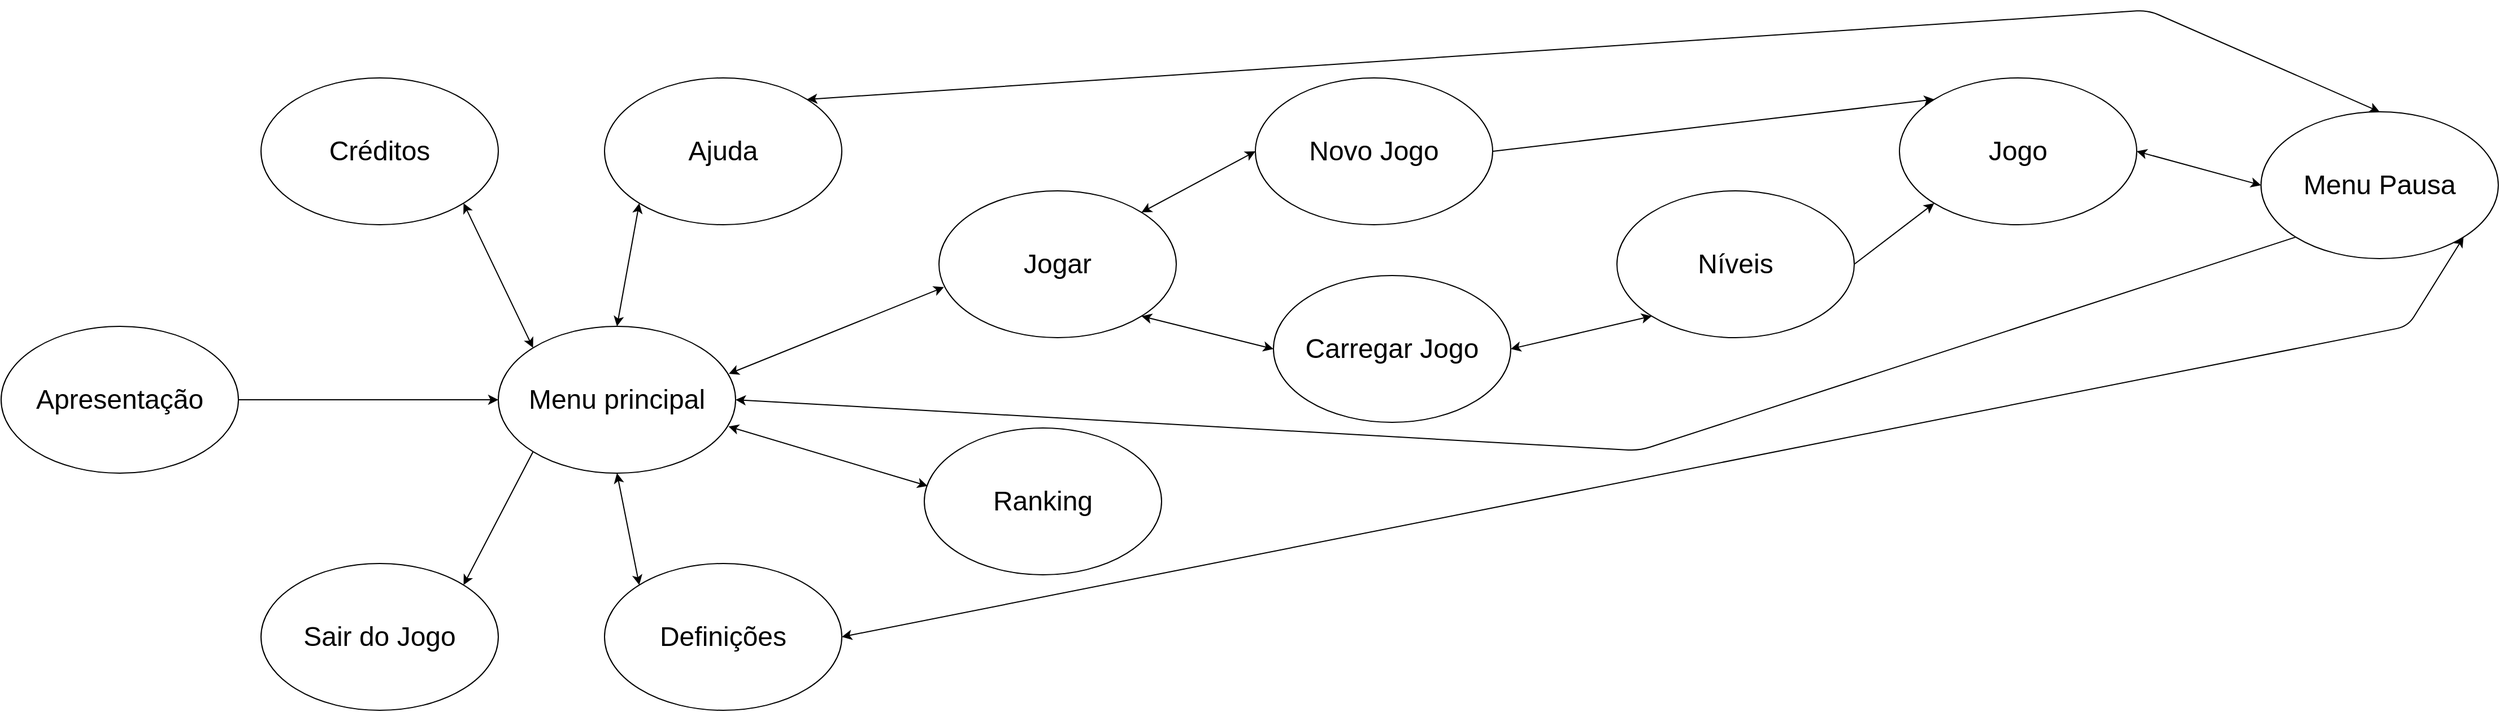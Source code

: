 <mxfile version="12.9.3"><diagram id="70A2nxQmKk8PR2F4nP8A" name="Page-1"><mxGraphModel dx="2520" dy="1058" grid="1" gridSize="10" guides="1" tooltips="1" connect="1" arrows="1" fold="1" page="1" pageScale="1" pageWidth="827" pageHeight="1169" math="0" shadow="0"><root><mxCell id="0"/><mxCell id="1" parent="0"/><mxCell id="ReIcaEj3iGfobYsqMW5m-8" value="" style="edgeStyle=orthogonalEdgeStyle;rounded=0;orthogonalLoop=1;jettySize=auto;html=1;" parent="1" source="ReIcaEj3iGfobYsqMW5m-5" target="ReIcaEj3iGfobYsqMW5m-7" edge="1"><mxGeometry relative="1" as="geometry"/></mxCell><mxCell id="ReIcaEj3iGfobYsqMW5m-5" value="&lt;font style=&quot;font-size: 24px&quot;&gt;Apresentação&lt;/font&gt;" style="ellipse;whiteSpace=wrap;html=1;" parent="1" vertex="1"><mxGeometry x="10" y="500" width="210" height="130" as="geometry"/></mxCell><mxCell id="ReIcaEj3iGfobYsqMW5m-7" value="&lt;font style=&quot;font-size: 24px&quot;&gt;Menu principal&lt;/font&gt;" style="ellipse;whiteSpace=wrap;html=1;" parent="1" vertex="1"><mxGeometry x="450" y="500" width="210" height="130" as="geometry"/></mxCell><mxCell id="ReIcaEj3iGfobYsqMW5m-20" value="&lt;font style=&quot;font-size: 24px&quot;&gt;Jogar&lt;br&gt;&lt;/font&gt;" style="ellipse;whiteSpace=wrap;html=1;" parent="1" vertex="1"><mxGeometry x="840" y="380" width="210" height="130" as="geometry"/></mxCell><mxCell id="ReIcaEj3iGfobYsqMW5m-13" value="&lt;font style=&quot;font-size: 24px&quot;&gt;Créditos&lt;/font&gt;" style="ellipse;whiteSpace=wrap;html=1;" parent="1" vertex="1"><mxGeometry x="240" y="280" width="210" height="130" as="geometry"/></mxCell><mxCell id="ReIcaEj3iGfobYsqMW5m-9" value="&lt;span style=&quot;font-size: 24px&quot;&gt;Sair do Jogo&lt;/span&gt;" style="ellipse;whiteSpace=wrap;html=1;" parent="1" vertex="1"><mxGeometry x="240" y="710" width="210" height="130" as="geometry"/></mxCell><mxCell id="ReIcaEj3iGfobYsqMW5m-17" value="&lt;font style=&quot;font-size: 24px&quot;&gt;Ajuda&lt;/font&gt;" style="ellipse;whiteSpace=wrap;html=1;" parent="1" vertex="1"><mxGeometry x="544" y="280" width="210" height="130" as="geometry"/></mxCell><mxCell id="ReIcaEj3iGfobYsqMW5m-19" value="&lt;font style=&quot;font-size: 24px&quot;&gt;Definições&lt;/font&gt;" style="ellipse;whiteSpace=wrap;html=1;" parent="1" vertex="1"><mxGeometry x="544" y="710" width="210" height="130" as="geometry"/></mxCell><mxCell id="ReIcaEj3iGfobYsqMW5m-22" value="&lt;font style=&quot;font-size: 24px&quot;&gt;Ranking&lt;/font&gt;" style="ellipse;whiteSpace=wrap;html=1;" parent="1" vertex="1"><mxGeometry x="827" y="590" width="210" height="130" as="geometry"/></mxCell><mxCell id="ReIcaEj3iGfobYsqMW5m-30" value="" style="endArrow=classic;startArrow=classic;html=1;entryX=0.021;entryY=0.656;entryDx=0;entryDy=0;entryPerimeter=0;" parent="1" target="ReIcaEj3iGfobYsqMW5m-20" edge="1"><mxGeometry width="50" height="50" relative="1" as="geometry"><mxPoint x="654" y="542" as="sourcePoint"/><mxPoint x="700" y="480" as="targetPoint"/></mxGeometry></mxCell><mxCell id="ReIcaEj3iGfobYsqMW5m-31" value="" style="endArrow=classic;startArrow=classic;html=1;entryX=0.014;entryY=0.395;entryDx=0;entryDy=0;entryPerimeter=0;exitX=0.97;exitY=0.682;exitDx=0;exitDy=0;exitPerimeter=0;" parent="1" source="ReIcaEj3iGfobYsqMW5m-7" target="ReIcaEj3iGfobYsqMW5m-22" edge="1"><mxGeometry width="50" height="50" relative="1" as="geometry"><mxPoint x="660.0" y="608.36" as="sourcePoint"/><mxPoint x="920.71" y="521.65" as="targetPoint"/></mxGeometry></mxCell><mxCell id="ReIcaEj3iGfobYsqMW5m-33" value="" style="endArrow=classic;startArrow=classic;html=1;entryX=0;entryY=1;entryDx=0;entryDy=0;exitX=0.5;exitY=0;exitDx=0;exitDy=0;" parent="1" source="ReIcaEj3iGfobYsqMW5m-7" target="ReIcaEj3iGfobYsqMW5m-17" edge="1"><mxGeometry width="50" height="50" relative="1" as="geometry"><mxPoint x="610" y="490" as="sourcePoint"/><mxPoint x="660" y="440" as="targetPoint"/></mxGeometry></mxCell><mxCell id="ReIcaEj3iGfobYsqMW5m-34" value="" style="endArrow=classic;startArrow=classic;html=1;entryX=1;entryY=1;entryDx=0;entryDy=0;exitX=0;exitY=0;exitDx=0;exitDy=0;" parent="1" source="ReIcaEj3iGfobYsqMW5m-7" target="ReIcaEj3iGfobYsqMW5m-13" edge="1"><mxGeometry width="50" height="50" relative="1" as="geometry"><mxPoint x="673.7" y="561.99" as="sourcePoint"/><mxPoint x="934.41" y="475.28" as="targetPoint"/></mxGeometry></mxCell><mxCell id="ReIcaEj3iGfobYsqMW5m-36" value="" style="endArrow=classic;startArrow=classic;html=1;entryX=0.5;entryY=1;entryDx=0;entryDy=0;exitX=0;exitY=0;exitDx=0;exitDy=0;" parent="1" source="ReIcaEj3iGfobYsqMW5m-19" target="ReIcaEj3iGfobYsqMW5m-7" edge="1"><mxGeometry width="50" height="50" relative="1" as="geometry"><mxPoint x="620" y="770" as="sourcePoint"/><mxPoint x="670" y="720" as="targetPoint"/></mxGeometry></mxCell><mxCell id="ReIcaEj3iGfobYsqMW5m-37" value="" style="endArrow=classic;html=1;entryX=1;entryY=0;entryDx=0;entryDy=0;exitX=0;exitY=1;exitDx=0;exitDy=0;" parent="1" source="ReIcaEj3iGfobYsqMW5m-7" target="ReIcaEj3iGfobYsqMW5m-9" edge="1"><mxGeometry width="50" height="50" relative="1" as="geometry"><mxPoint x="620" y="650" as="sourcePoint"/><mxPoint x="670" y="600" as="targetPoint"/></mxGeometry></mxCell><mxCell id="ReIcaEj3iGfobYsqMW5m-39" value="&lt;font style=&quot;font-size: 24px&quot;&gt;Carregar Jogo&lt;br&gt;&lt;/font&gt;" style="ellipse;whiteSpace=wrap;html=1;" parent="1" vertex="1"><mxGeometry x="1136" y="455" width="210" height="130" as="geometry"/></mxCell><mxCell id="ReIcaEj3iGfobYsqMW5m-40" value="&lt;font style=&quot;font-size: 24px&quot;&gt;Novo Jogo&lt;br&gt;&lt;/font&gt;" style="ellipse;whiteSpace=wrap;html=1;" parent="1" vertex="1"><mxGeometry x="1120" y="280" width="210" height="130" as="geometry"/></mxCell><mxCell id="ReIcaEj3iGfobYsqMW5m-41" value="" style="endArrow=classic;startArrow=classic;html=1;exitX=1;exitY=0;exitDx=0;exitDy=0;entryX=0;entryY=0.5;entryDx=0;entryDy=0;" parent="1" source="ReIcaEj3iGfobYsqMW5m-20" target="ReIcaEj3iGfobYsqMW5m-40" edge="1"><mxGeometry width="50" height="50" relative="1" as="geometry"><mxPoint x="1190" y="380" as="sourcePoint"/><mxPoint x="1240" y="330" as="targetPoint"/></mxGeometry></mxCell><mxCell id="ReIcaEj3iGfobYsqMW5m-42" value="" style="endArrow=classic;startArrow=classic;html=1;exitX=1;exitY=1;exitDx=0;exitDy=0;entryX=0;entryY=0.5;entryDx=0;entryDy=0;" parent="1" source="ReIcaEj3iGfobYsqMW5m-20" target="ReIcaEj3iGfobYsqMW5m-39" edge="1"><mxGeometry width="50" height="50" relative="1" as="geometry"><mxPoint x="1099.403" y="399.135" as="sourcePoint"/><mxPoint x="1230.0" y="365" as="targetPoint"/></mxGeometry></mxCell><mxCell id="kWpwWNvY5nKxThEWuPbp-2" value="&lt;font style=&quot;font-size: 24px&quot;&gt;Menu Pausa&lt;br&gt;&lt;/font&gt;" style="ellipse;whiteSpace=wrap;html=1;" parent="1" vertex="1"><mxGeometry x="2010" y="310" width="210" height="130" as="geometry"/></mxCell><mxCell id="kWpwWNvY5nKxThEWuPbp-4" value="" style="endArrow=classic;startArrow=classic;html=1;exitX=1;exitY=0.5;exitDx=0;exitDy=0;entryX=0;entryY=1;entryDx=0;entryDy=0;" parent="1" source="ReIcaEj3iGfobYsqMW5m-39" target="kWpwWNvY5nKxThEWuPbp-10" edge="1"><mxGeometry width="50" height="50" relative="1" as="geometry"><mxPoint x="1346" y="490" as="sourcePoint"/><mxPoint x="1540" y="500" as="targetPoint"/></mxGeometry></mxCell><mxCell id="kWpwWNvY5nKxThEWuPbp-5" value="" style="endArrow=classic;startArrow=classic;html=1;exitX=1;exitY=0.5;exitDx=0;exitDy=0;entryX=1;entryY=1;entryDx=0;entryDy=0;" parent="1" source="ReIcaEj3iGfobYsqMW5m-19" target="kWpwWNvY5nKxThEWuPbp-2" edge="1"><mxGeometry width="50" height="50" relative="1" as="geometry"><mxPoint x="1390" y="660" as="sourcePoint"/><mxPoint x="1520.754" y="704.038" as="targetPoint"/><Array as="points"><mxPoint x="2140" y="500"/></Array></mxGeometry></mxCell><mxCell id="kWpwWNvY5nKxThEWuPbp-9" value="" style="endArrow=classic;startArrow=classic;html=1;exitX=1;exitY=0;exitDx=0;exitDy=0;entryX=0.5;entryY=0;entryDx=0;entryDy=0;" parent="1" source="ReIcaEj3iGfobYsqMW5m-17" target="kWpwWNvY5nKxThEWuPbp-2" edge="1"><mxGeometry width="50" height="50" relative="1" as="geometry"><mxPoint x="827" y="270" as="sourcePoint"/><mxPoint x="957.754" y="314.038" as="targetPoint"/><Array as="points"><mxPoint x="1910" y="220"/></Array></mxGeometry></mxCell><mxCell id="kWpwWNvY5nKxThEWuPbp-10" value="&lt;font style=&quot;font-size: 24px&quot;&gt;Níveis&lt;br&gt;&lt;/font&gt;" style="ellipse;whiteSpace=wrap;html=1;" parent="1" vertex="1"><mxGeometry x="1440" y="380" width="210" height="130" as="geometry"/></mxCell><mxCell id="kWpwWNvY5nKxThEWuPbp-11" value="&lt;font style=&quot;font-size: 24px&quot;&gt;Jogo&lt;br&gt;&lt;/font&gt;" style="ellipse;whiteSpace=wrap;html=1;" parent="1" vertex="1"><mxGeometry x="1690" y="280" width="210" height="130" as="geometry"/></mxCell><mxCell id="kWpwWNvY5nKxThEWuPbp-13" value="" style="endArrow=classic;startArrow=classic;html=1;exitX=1;exitY=0.5;exitDx=0;exitDy=0;entryX=0;entryY=0.5;entryDx=0;entryDy=0;" parent="1" source="kWpwWNvY5nKxThEWuPbp-11" target="kWpwWNvY5nKxThEWuPbp-2" edge="1"><mxGeometry width="50" height="50" relative="1" as="geometry"><mxPoint x="1980" y="349.59" as="sourcePoint"/><mxPoint x="2104.534" y="340.415" as="targetPoint"/></mxGeometry></mxCell><mxCell id="PtOZz0SREH5pd94yBm1F-1" value="" style="endArrow=classic;html=1;entryX=0;entryY=0;entryDx=0;entryDy=0;exitX=1;exitY=0.5;exitDx=0;exitDy=0;" parent="1" source="ReIcaEj3iGfobYsqMW5m-40" target="kWpwWNvY5nKxThEWuPbp-11" edge="1"><mxGeometry width="50" height="50" relative="1" as="geometry"><mxPoint x="1150" y="570" as="sourcePoint"/><mxPoint x="1200" y="520" as="targetPoint"/></mxGeometry></mxCell><mxCell id="PtOZz0SREH5pd94yBm1F-2" value="" style="endArrow=classic;html=1;entryX=0;entryY=1;entryDx=0;entryDy=0;exitX=1;exitY=0.5;exitDx=0;exitDy=0;" parent="1" source="kWpwWNvY5nKxThEWuPbp-10" target="kWpwWNvY5nKxThEWuPbp-11" edge="1"><mxGeometry width="50" height="50" relative="1" as="geometry"><mxPoint x="1340" y="355" as="sourcePoint"/><mxPoint x="1730.534" y="309.175" as="targetPoint"/></mxGeometry></mxCell><mxCell id="pEU3Z0i-JF6yWSbl_a0B-1" value="" style="endArrow=classic;html=1;exitX=0;exitY=1;exitDx=0;exitDy=0;entryX=1;entryY=0.5;entryDx=0;entryDy=0;" edge="1" parent="1" source="kWpwWNvY5nKxThEWuPbp-2" target="ReIcaEj3iGfobYsqMW5m-7"><mxGeometry width="50" height="50" relative="1" as="geometry"><mxPoint x="2100" y="500" as="sourcePoint"/><mxPoint x="674.286" y="570" as="targetPoint"/><Array as="points"><mxPoint x="1460" y="610"/></Array></mxGeometry></mxCell></root></mxGraphModel></diagram></mxfile>